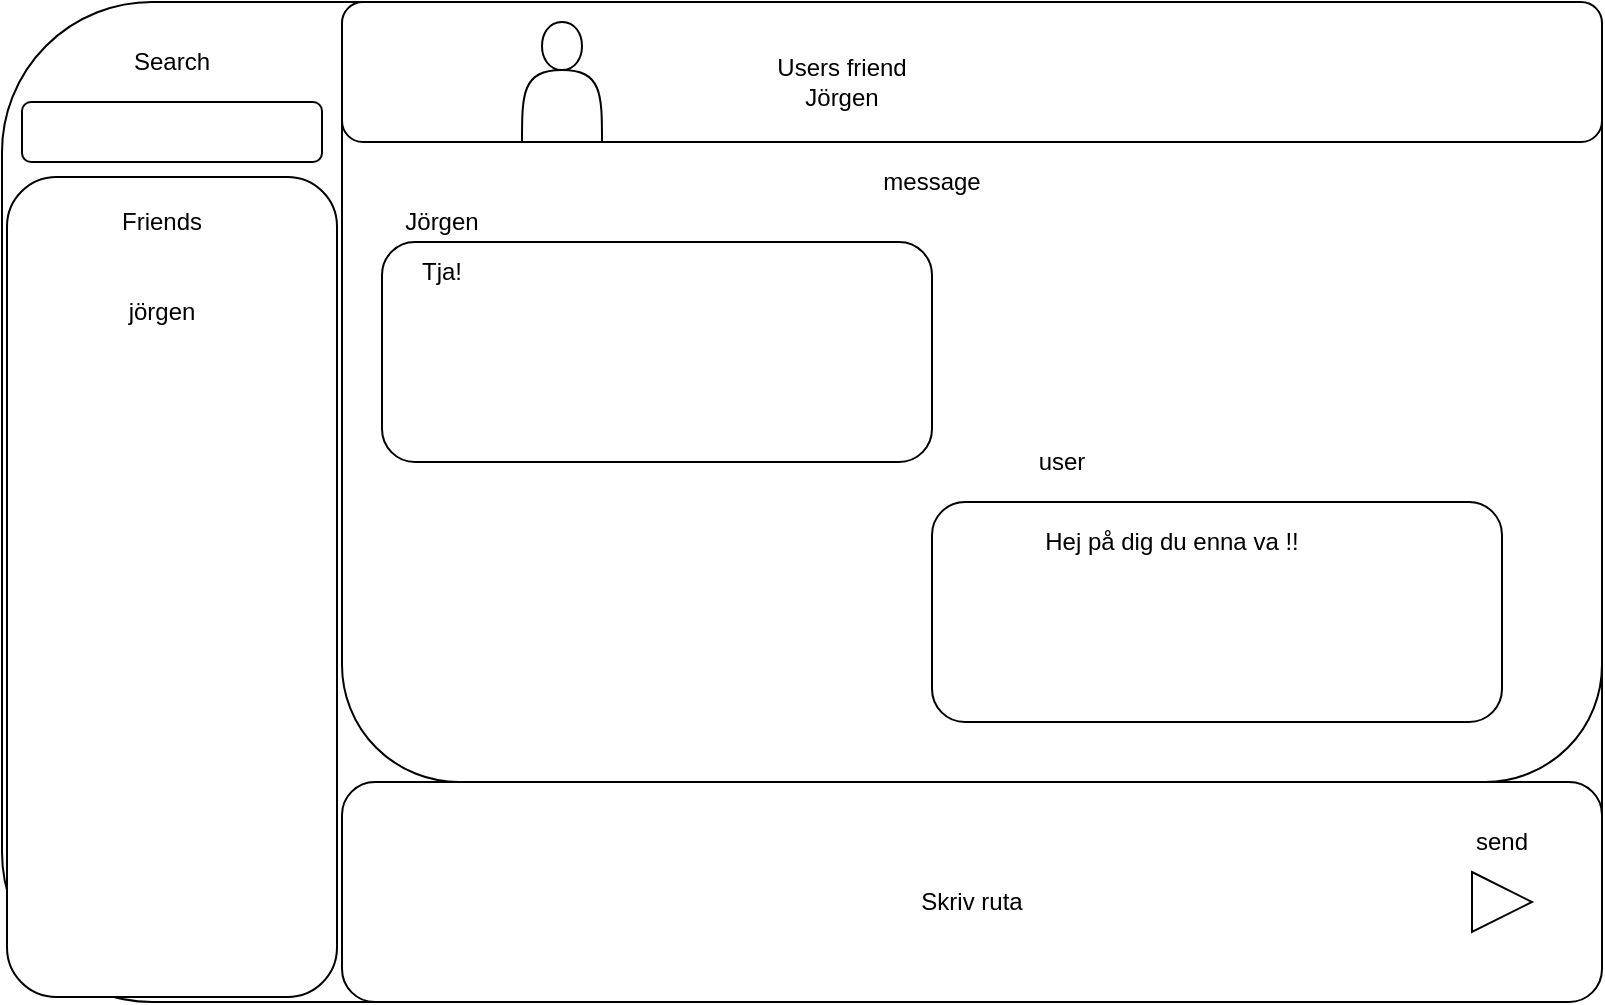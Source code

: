 <mxfile version="11.2.5" type="device" pages="1"><diagram id="Vf2HFXzuWFic69CwOOIW" name="Page-1"><mxGraphModel dx="1278" dy="555" grid="1" gridSize="10" guides="1" tooltips="1" connect="1" arrows="1" fold="1" page="1" pageScale="1" pageWidth="827" pageHeight="1169" math="0" shadow="0"><root><mxCell id="0"/><mxCell id="1" parent="0"/><mxCell id="Px_9Liif61a77y9pcCYl-2" value="" style="rounded=1;whiteSpace=wrap;html=1;" vertex="1" parent="1"><mxGeometry x="20" y="20" width="800" height="500" as="geometry"/></mxCell><mxCell id="Px_9Liif61a77y9pcCYl-4" value="" style="rounded=1;whiteSpace=wrap;html=1;rotation=90;" vertex="1" parent="1"><mxGeometry x="-100" y="230" width="410" height="165" as="geometry"/></mxCell><mxCell id="Px_9Liif61a77y9pcCYl-5" value="" style="rounded=1;whiteSpace=wrap;html=1;" vertex="1" parent="1"><mxGeometry x="30" y="70" width="150" height="30" as="geometry"/></mxCell><mxCell id="Px_9Liif61a77y9pcCYl-6" value="" style="rounded=1;whiteSpace=wrap;html=1;" vertex="1" parent="1"><mxGeometry x="190" y="410" width="630" height="110" as="geometry"/></mxCell><mxCell id="Px_9Liif61a77y9pcCYl-7" value="" style="rounded=1;whiteSpace=wrap;html=1;" vertex="1" parent="1"><mxGeometry x="190" y="20" width="630" height="390" as="geometry"/></mxCell><mxCell id="Px_9Liif61a77y9pcCYl-8" value="Search" style="text;html=1;strokeColor=none;fillColor=none;align=center;verticalAlign=middle;whiteSpace=wrap;rounded=0;" vertex="1" parent="1"><mxGeometry x="60" y="40" width="90" height="20" as="geometry"/></mxCell><mxCell id="Px_9Liif61a77y9pcCYl-9" value="Friends" style="text;html=1;strokeColor=none;fillColor=none;align=center;verticalAlign=middle;whiteSpace=wrap;rounded=0;" vertex="1" parent="1"><mxGeometry x="80" y="120" width="40" height="20" as="geometry"/></mxCell><mxCell id="Px_9Liif61a77y9pcCYl-11" value="" style="rounded=1;whiteSpace=wrap;html=1;" vertex="1" parent="1"><mxGeometry x="190" y="20" width="630" height="70" as="geometry"/></mxCell><mxCell id="Px_9Liif61a77y9pcCYl-14" value="" style="shape=actor;whiteSpace=wrap;html=1;" vertex="1" parent="1"><mxGeometry x="280" y="30" width="40" height="60" as="geometry"/></mxCell><mxCell id="Px_9Liif61a77y9pcCYl-15" value="&lt;div&gt;Users friend Jörgen&lt;br&gt;&lt;/div&gt;" style="text;html=1;strokeColor=none;fillColor=none;align=center;verticalAlign=middle;whiteSpace=wrap;rounded=0;" vertex="1" parent="1"><mxGeometry x="400" y="50" width="80" height="20" as="geometry"/></mxCell><mxCell id="Px_9Liif61a77y9pcCYl-16" value="message" style="text;html=1;strokeColor=none;fillColor=none;align=center;verticalAlign=middle;whiteSpace=wrap;rounded=0;" vertex="1" parent="1"><mxGeometry x="465" y="100" width="40" height="20" as="geometry"/></mxCell><mxCell id="Px_9Liif61a77y9pcCYl-18" value="Jörgen" style="text;html=1;strokeColor=none;fillColor=none;align=center;verticalAlign=middle;whiteSpace=wrap;rounded=0;" vertex="1" parent="1"><mxGeometry x="220" y="120" width="40" height="20" as="geometry"/></mxCell><mxCell id="Px_9Liif61a77y9pcCYl-20" value="" style="rounded=1;whiteSpace=wrap;html=1;" vertex="1" parent="1"><mxGeometry x="210" y="140" width="275" height="110" as="geometry"/></mxCell><mxCell id="Px_9Liif61a77y9pcCYl-21" value="&lt;div&gt;Tja!&lt;/div&gt;" style="text;html=1;strokeColor=none;fillColor=none;align=center;verticalAlign=middle;whiteSpace=wrap;rounded=0;" vertex="1" parent="1"><mxGeometry x="220" y="145" width="40" height="20" as="geometry"/></mxCell><mxCell id="Px_9Liif61a77y9pcCYl-22" value="" style="rounded=1;whiteSpace=wrap;html=1;" vertex="1" parent="1"><mxGeometry x="485" y="270" width="285" height="110" as="geometry"/></mxCell><mxCell id="Px_9Liif61a77y9pcCYl-23" value="&lt;div&gt;user&lt;/div&gt;" style="text;html=1;strokeColor=none;fillColor=none;align=center;verticalAlign=middle;whiteSpace=wrap;rounded=0;" vertex="1" parent="1"><mxGeometry x="530" y="240" width="40" height="20" as="geometry"/></mxCell><mxCell id="Px_9Liif61a77y9pcCYl-24" value="Hej på dig du enna va !!" style="text;html=1;strokeColor=none;fillColor=none;align=center;verticalAlign=middle;whiteSpace=wrap;rounded=0;" vertex="1" parent="1"><mxGeometry x="530" y="280" width="150" height="20" as="geometry"/></mxCell><mxCell id="Px_9Liif61a77y9pcCYl-25" value="Skriv ruta" style="text;html=1;strokeColor=none;fillColor=none;align=center;verticalAlign=middle;whiteSpace=wrap;rounded=0;" vertex="1" parent="1"><mxGeometry x="445" y="460" width="120" height="20" as="geometry"/></mxCell><mxCell id="Px_9Liif61a77y9pcCYl-26" value="" style="triangle;whiteSpace=wrap;html=1;" vertex="1" parent="1"><mxGeometry x="755" y="455" width="30" height="30" as="geometry"/></mxCell><mxCell id="Px_9Liif61a77y9pcCYl-27" value="&lt;div&gt;send&lt;/div&gt;" style="text;html=1;strokeColor=none;fillColor=none;align=center;verticalAlign=middle;whiteSpace=wrap;rounded=0;" vertex="1" parent="1"><mxGeometry x="750" y="430" width="40" height="20" as="geometry"/></mxCell><mxCell id="Px_9Liif61a77y9pcCYl-28" value="&lt;div&gt;jörgen&lt;/div&gt;" style="text;html=1;strokeColor=none;fillColor=none;align=center;verticalAlign=middle;whiteSpace=wrap;rounded=0;" vertex="1" parent="1"><mxGeometry x="80" y="165" width="40" height="20" as="geometry"/></mxCell></root></mxGraphModel></diagram></mxfile>